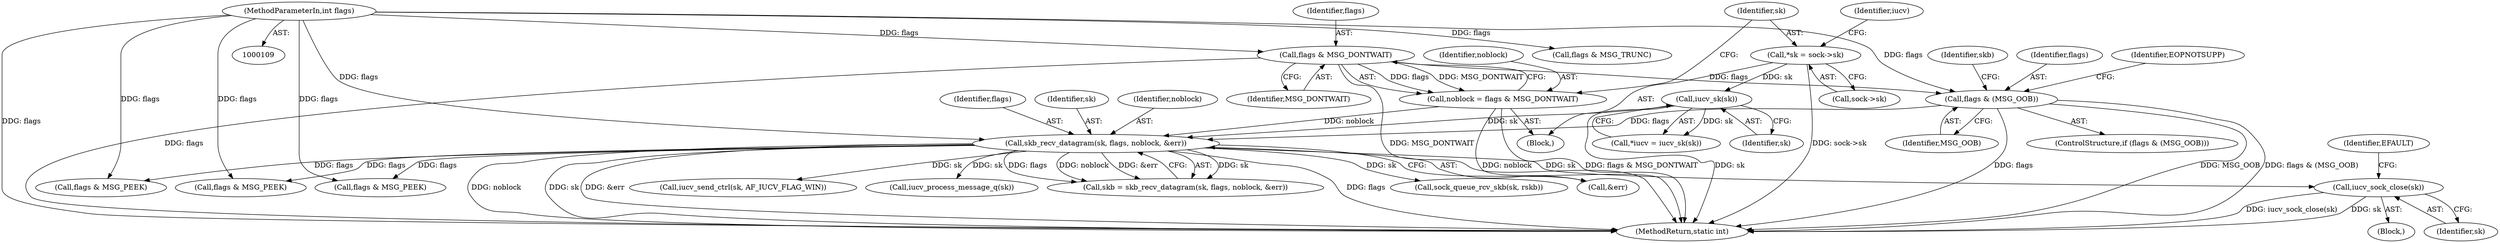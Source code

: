digraph "0_linux_a5598bd9c087dc0efc250a5221e5d0e6f584ee88@API" {
"1000348" [label="(Call,iucv_sock_close(sk))"];
"1000184" [label="(Call,skb_recv_datagram(sk, flags, noblock, &err))"];
"1000131" [label="(Call,iucv_sk(sk))"];
"1000123" [label="(Call,*sk = sock->sk)"];
"1000176" [label="(Call,flags & (MSG_OOB))"];
"1000119" [label="(Call,flags & MSG_DONTWAIT)"];
"1000114" [label="(MethodParameterIn,int flags)"];
"1000117" [label="(Call,noblock = flags & MSG_DONTWAIT)"];
"1000424" [label="(Call,iucv_send_ctrl(sk, AF_IUCV_FLAG_WIN))"];
"1000175" [label="(ControlStructure,if (flags & (MSG_OOB)))"];
"1000117" [label="(Call,noblock = flags & MSG_DONTWAIT)"];
"1000282" [label="(Call,flags & MSG_PEEK)"];
"1000119" [label="(Call,flags & MSG_DONTWAIT)"];
"1000183" [label="(Identifier,skb)"];
"1000452" [label="(Call,flags & MSG_TRUNC)"];
"1000348" [label="(Call,iucv_sock_close(sk))"];
"1000235" [label="(Call,flags & MSG_PEEK)"];
"1000115" [label="(Block,)"];
"1000123" [label="(Call,*sk = sock->sk)"];
"1000118" [label="(Identifier,noblock)"];
"1000186" [label="(Identifier,flags)"];
"1000129" [label="(Call,*iucv = iucv_sk(sk))"];
"1000176" [label="(Call,flags & (MSG_OOB))"];
"1000177" [label="(Identifier,flags)"];
"1000349" [label="(Identifier,sk)"];
"1000185" [label="(Identifier,sk)"];
"1000131" [label="(Call,iucv_sk(sk))"];
"1000407" [label="(Call,iucv_process_message_q(sk))"];
"1000184" [label="(Call,skb_recv_datagram(sk, flags, noblock, &err))"];
"1000371" [label="(Call,sock_queue_rcv_skb(sk, rskb))"];
"1000187" [label="(Identifier,noblock)"];
"1000345" [label="(Block,)"];
"1000178" [label="(Identifier,MSG_OOB)"];
"1000132" [label="(Identifier,sk)"];
"1000125" [label="(Call,sock->sk)"];
"1000120" [label="(Identifier,flags)"];
"1000295" [label="(Call,flags & MSG_PEEK)"];
"1000114" [label="(MethodParameterIn,int flags)"];
"1000352" [label="(Identifier,EFAULT)"];
"1000460" [label="(MethodReturn,static int)"];
"1000188" [label="(Call,&err)"];
"1000130" [label="(Identifier,iucv)"];
"1000181" [label="(Identifier,EOPNOTSUPP)"];
"1000121" [label="(Identifier,MSG_DONTWAIT)"];
"1000182" [label="(Call,skb = skb_recv_datagram(sk, flags, noblock, &err))"];
"1000124" [label="(Identifier,sk)"];
"1000348" -> "1000345"  [label="AST: "];
"1000348" -> "1000349"  [label="CFG: "];
"1000349" -> "1000348"  [label="AST: "];
"1000352" -> "1000348"  [label="CFG: "];
"1000348" -> "1000460"  [label="DDG: sk"];
"1000348" -> "1000460"  [label="DDG: iucv_sock_close(sk)"];
"1000184" -> "1000348"  [label="DDG: sk"];
"1000184" -> "1000182"  [label="AST: "];
"1000184" -> "1000188"  [label="CFG: "];
"1000185" -> "1000184"  [label="AST: "];
"1000186" -> "1000184"  [label="AST: "];
"1000187" -> "1000184"  [label="AST: "];
"1000188" -> "1000184"  [label="AST: "];
"1000182" -> "1000184"  [label="CFG: "];
"1000184" -> "1000460"  [label="DDG: &err"];
"1000184" -> "1000460"  [label="DDG: flags"];
"1000184" -> "1000460"  [label="DDG: noblock"];
"1000184" -> "1000460"  [label="DDG: sk"];
"1000184" -> "1000182"  [label="DDG: sk"];
"1000184" -> "1000182"  [label="DDG: flags"];
"1000184" -> "1000182"  [label="DDG: noblock"];
"1000184" -> "1000182"  [label="DDG: &err"];
"1000131" -> "1000184"  [label="DDG: sk"];
"1000176" -> "1000184"  [label="DDG: flags"];
"1000114" -> "1000184"  [label="DDG: flags"];
"1000117" -> "1000184"  [label="DDG: noblock"];
"1000184" -> "1000235"  [label="DDG: flags"];
"1000184" -> "1000282"  [label="DDG: flags"];
"1000184" -> "1000295"  [label="DDG: flags"];
"1000184" -> "1000371"  [label="DDG: sk"];
"1000184" -> "1000407"  [label="DDG: sk"];
"1000184" -> "1000424"  [label="DDG: sk"];
"1000131" -> "1000129"  [label="AST: "];
"1000131" -> "1000132"  [label="CFG: "];
"1000132" -> "1000131"  [label="AST: "];
"1000129" -> "1000131"  [label="CFG: "];
"1000131" -> "1000460"  [label="DDG: sk"];
"1000131" -> "1000129"  [label="DDG: sk"];
"1000123" -> "1000131"  [label="DDG: sk"];
"1000123" -> "1000115"  [label="AST: "];
"1000123" -> "1000125"  [label="CFG: "];
"1000124" -> "1000123"  [label="AST: "];
"1000125" -> "1000123"  [label="AST: "];
"1000130" -> "1000123"  [label="CFG: "];
"1000123" -> "1000460"  [label="DDG: sock->sk"];
"1000176" -> "1000175"  [label="AST: "];
"1000176" -> "1000178"  [label="CFG: "];
"1000177" -> "1000176"  [label="AST: "];
"1000178" -> "1000176"  [label="AST: "];
"1000181" -> "1000176"  [label="CFG: "];
"1000183" -> "1000176"  [label="CFG: "];
"1000176" -> "1000460"  [label="DDG: MSG_OOB"];
"1000176" -> "1000460"  [label="DDG: flags & (MSG_OOB)"];
"1000176" -> "1000460"  [label="DDG: flags"];
"1000119" -> "1000176"  [label="DDG: flags"];
"1000114" -> "1000176"  [label="DDG: flags"];
"1000119" -> "1000117"  [label="AST: "];
"1000119" -> "1000121"  [label="CFG: "];
"1000120" -> "1000119"  [label="AST: "];
"1000121" -> "1000119"  [label="AST: "];
"1000117" -> "1000119"  [label="CFG: "];
"1000119" -> "1000460"  [label="DDG: MSG_DONTWAIT"];
"1000119" -> "1000460"  [label="DDG: flags"];
"1000119" -> "1000117"  [label="DDG: flags"];
"1000119" -> "1000117"  [label="DDG: MSG_DONTWAIT"];
"1000114" -> "1000119"  [label="DDG: flags"];
"1000114" -> "1000109"  [label="AST: "];
"1000114" -> "1000460"  [label="DDG: flags"];
"1000114" -> "1000235"  [label="DDG: flags"];
"1000114" -> "1000282"  [label="DDG: flags"];
"1000114" -> "1000295"  [label="DDG: flags"];
"1000114" -> "1000452"  [label="DDG: flags"];
"1000117" -> "1000115"  [label="AST: "];
"1000118" -> "1000117"  [label="AST: "];
"1000124" -> "1000117"  [label="CFG: "];
"1000117" -> "1000460"  [label="DDG: noblock"];
"1000117" -> "1000460"  [label="DDG: flags & MSG_DONTWAIT"];
}
